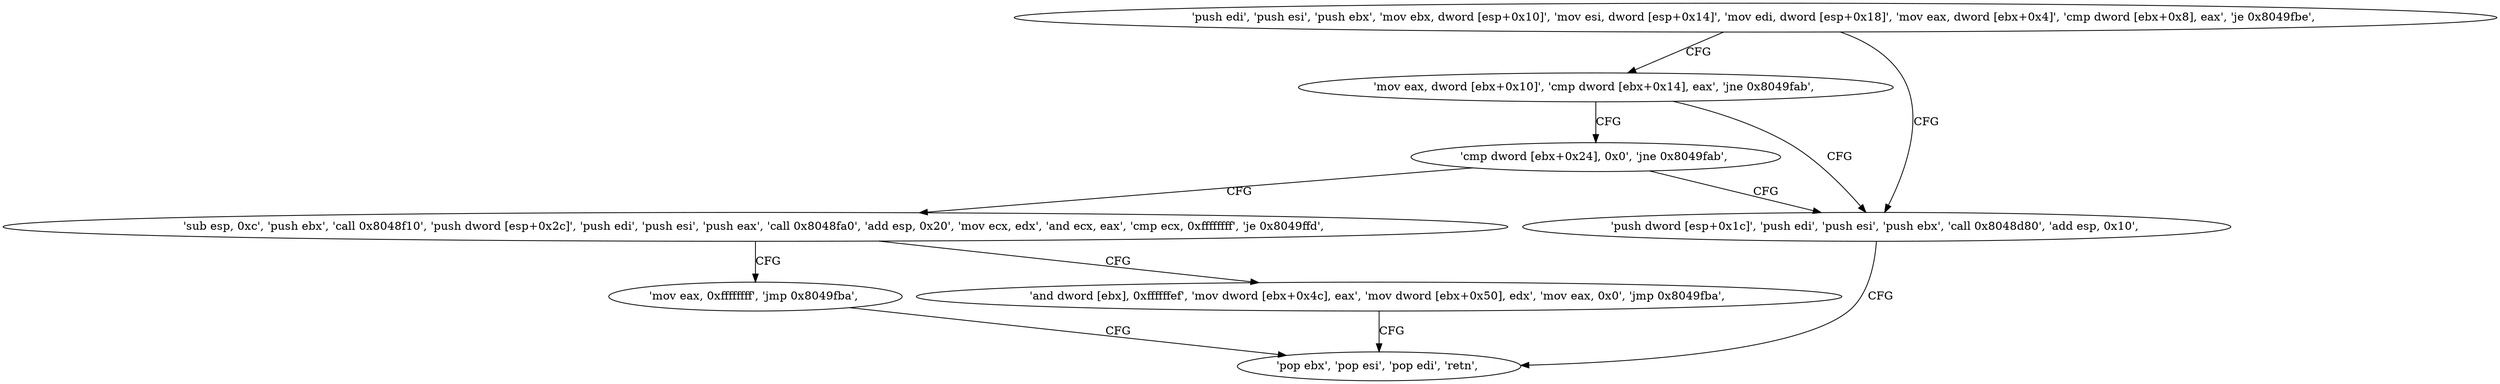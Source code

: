 digraph "func" {
"134520724" [label = "'push edi', 'push esi', 'push ebx', 'mov ebx, dword [esp+0x10]', 'mov esi, dword [esp+0x14]', 'mov edi, dword [esp+0x18]', 'mov eax, dword [ebx+0x4]', 'cmp dword [ebx+0x8], eax', 'je 0x8049fbe', " ]
"134520766" [label = "'mov eax, dword [ebx+0x10]', 'cmp dword [ebx+0x14], eax', 'jne 0x8049fab', " ]
"134520747" [label = "'push dword [esp+0x1c]', 'push edi', 'push esi', 'push ebx', 'call 0x8048d80', 'add esp, 0x10', " ]
"134520774" [label = "'cmp dword [ebx+0x24], 0x0', 'jne 0x8049fab', " ]
"134520762" [label = "'pop ebx', 'pop esi', 'pop edi', 'retn', " ]
"134520780" [label = "'sub esp, 0xc', 'push ebx', 'call 0x8048f10', 'push dword [esp+0x2c]', 'push edi', 'push esi', 'push eax', 'call 0x8048fa0', 'add esp, 0x20', 'mov ecx, edx', 'and ecx, eax', 'cmp ecx, 0xffffffff', 'je 0x8049ffd', " ]
"134520829" [label = "'mov eax, 0xffffffff', 'jmp 0x8049fba', " ]
"134520813" [label = "'and dword [ebx], 0xffffffef', 'mov dword [ebx+0x4c], eax', 'mov dword [ebx+0x50], edx', 'mov eax, 0x0', 'jmp 0x8049fba', " ]
"134520724" -> "134520766" [ label = "CFG" ]
"134520724" -> "134520747" [ label = "CFG" ]
"134520766" -> "134520747" [ label = "CFG" ]
"134520766" -> "134520774" [ label = "CFG" ]
"134520747" -> "134520762" [ label = "CFG" ]
"134520774" -> "134520747" [ label = "CFG" ]
"134520774" -> "134520780" [ label = "CFG" ]
"134520780" -> "134520829" [ label = "CFG" ]
"134520780" -> "134520813" [ label = "CFG" ]
"134520829" -> "134520762" [ label = "CFG" ]
"134520813" -> "134520762" [ label = "CFG" ]
}
